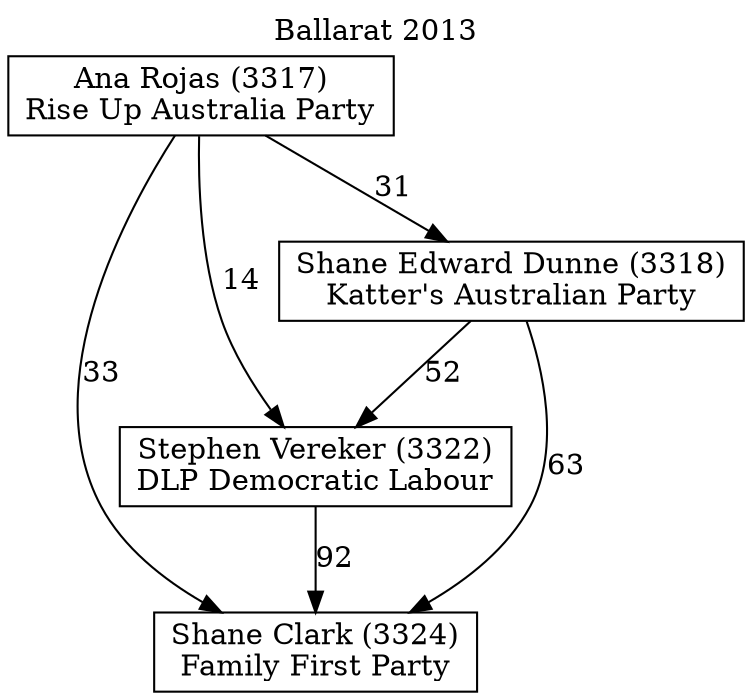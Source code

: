 // House preference flow
digraph "Shane Clark (3324)_Ballarat_2013" {
	graph [label="Ballarat 2013" labelloc=t mclimit=10]
	node [shape=box]
	"Shane Clark (3324)" [label="Shane Clark (3324)
Family First Party"]
	"Stephen Vereker (3322)" [label="Stephen Vereker (3322)
DLP Democratic Labour"]
	"Shane Edward Dunne (3318)" [label="Shane Edward Dunne (3318)
Katter's Australian Party"]
	"Ana Rojas (3317)" [label="Ana Rojas (3317)
Rise Up Australia Party"]
	"Stephen Vereker (3322)" -> "Shane Clark (3324)" [label=92]
	"Shane Edward Dunne (3318)" -> "Stephen Vereker (3322)" [label=52]
	"Ana Rojas (3317)" -> "Shane Edward Dunne (3318)" [label=31]
	"Shane Edward Dunne (3318)" -> "Shane Clark (3324)" [label=63]
	"Ana Rojas (3317)" -> "Shane Clark (3324)" [label=33]
	"Ana Rojas (3317)" -> "Stephen Vereker (3322)" [label=14]
}
